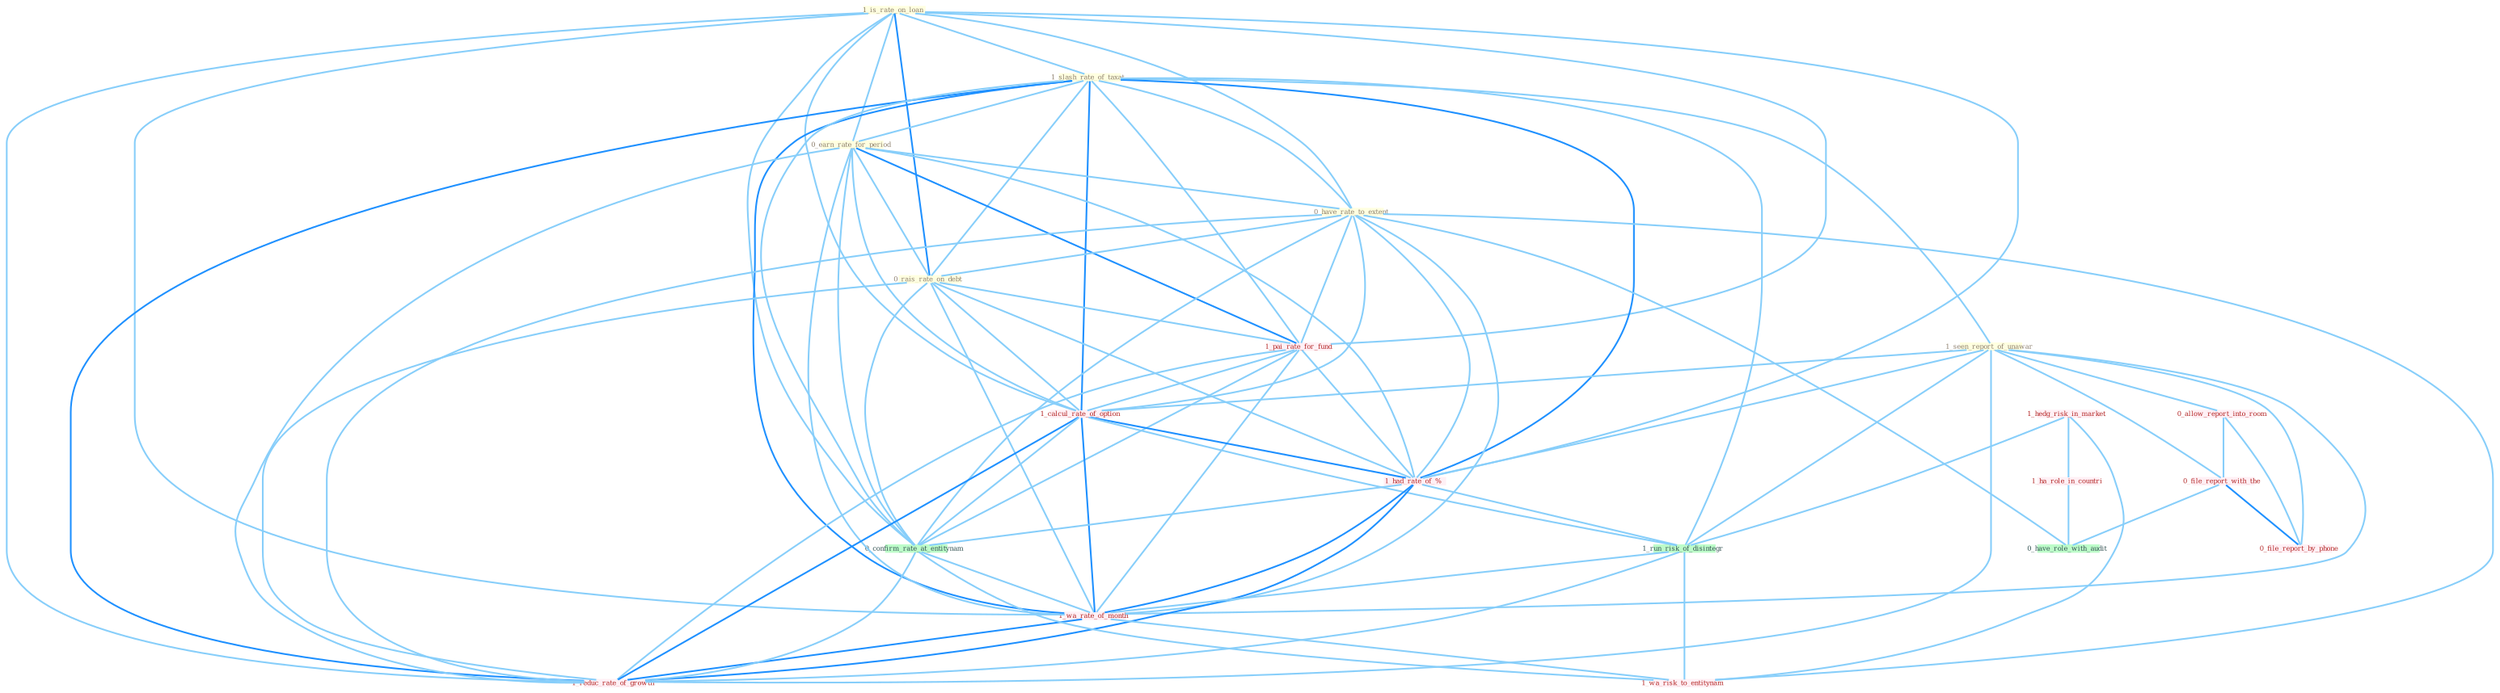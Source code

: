 Graph G{ 
    node
    [shape=polygon,style=filled,width=.5,height=.06,color="#BDFCC9",fixedsize=true,fontsize=4,
    fontcolor="#2f4f4f"];
    {node
    [color="#ffffe0", fontcolor="#8b7d6b"] "1_is_rate_on_loan " "1_slash_rate_of_taxat " "0_earn_rate_for_period " "0_have_rate_to_extent " "0_rais_rate_on_debt " "1_seen_report_of_unawar "}
{node [color="#fff0f5", fontcolor="#b22222"] "1_pai_rate_for_fund " "0_allow_report_into_room " "1_hedg_risk_in_market " "1_ha_role_in_countri " "0_file_report_with_the " "1_calcul_rate_of_option " "1_had_rate_of_% " "0_file_report_by_phone " "1_wa_rate_of_month " "1_wa_risk_to_entitynam " "1_reduc_rate_of_growth "}
edge [color="#B0E2FF"];

	"1_is_rate_on_loan " -- "1_slash_rate_of_taxat " [w="1", color="#87cefa" ];
	"1_is_rate_on_loan " -- "0_earn_rate_for_period " [w="1", color="#87cefa" ];
	"1_is_rate_on_loan " -- "0_have_rate_to_extent " [w="1", color="#87cefa" ];
	"1_is_rate_on_loan " -- "0_rais_rate_on_debt " [w="2", color="#1e90ff" , len=0.8];
	"1_is_rate_on_loan " -- "1_pai_rate_for_fund " [w="1", color="#87cefa" ];
	"1_is_rate_on_loan " -- "1_calcul_rate_of_option " [w="1", color="#87cefa" ];
	"1_is_rate_on_loan " -- "1_had_rate_of_% " [w="1", color="#87cefa" ];
	"1_is_rate_on_loan " -- "0_confirm_rate_at_entitynam " [w="1", color="#87cefa" ];
	"1_is_rate_on_loan " -- "1_wa_rate_of_month " [w="1", color="#87cefa" ];
	"1_is_rate_on_loan " -- "1_reduc_rate_of_growth " [w="1", color="#87cefa" ];
	"1_slash_rate_of_taxat " -- "0_earn_rate_for_period " [w="1", color="#87cefa" ];
	"1_slash_rate_of_taxat " -- "0_have_rate_to_extent " [w="1", color="#87cefa" ];
	"1_slash_rate_of_taxat " -- "0_rais_rate_on_debt " [w="1", color="#87cefa" ];
	"1_slash_rate_of_taxat " -- "1_seen_report_of_unawar " [w="1", color="#87cefa" ];
	"1_slash_rate_of_taxat " -- "1_pai_rate_for_fund " [w="1", color="#87cefa" ];
	"1_slash_rate_of_taxat " -- "1_calcul_rate_of_option " [w="2", color="#1e90ff" , len=0.8];
	"1_slash_rate_of_taxat " -- "1_had_rate_of_% " [w="2", color="#1e90ff" , len=0.8];
	"1_slash_rate_of_taxat " -- "0_confirm_rate_at_entitynam " [w="1", color="#87cefa" ];
	"1_slash_rate_of_taxat " -- "1_run_risk_of_disintegr " [w="1", color="#87cefa" ];
	"1_slash_rate_of_taxat " -- "1_wa_rate_of_month " [w="2", color="#1e90ff" , len=0.8];
	"1_slash_rate_of_taxat " -- "1_reduc_rate_of_growth " [w="2", color="#1e90ff" , len=0.8];
	"0_earn_rate_for_period " -- "0_have_rate_to_extent " [w="1", color="#87cefa" ];
	"0_earn_rate_for_period " -- "0_rais_rate_on_debt " [w="1", color="#87cefa" ];
	"0_earn_rate_for_period " -- "1_pai_rate_for_fund " [w="2", color="#1e90ff" , len=0.8];
	"0_earn_rate_for_period " -- "1_calcul_rate_of_option " [w="1", color="#87cefa" ];
	"0_earn_rate_for_period " -- "1_had_rate_of_% " [w="1", color="#87cefa" ];
	"0_earn_rate_for_period " -- "0_confirm_rate_at_entitynam " [w="1", color="#87cefa" ];
	"0_earn_rate_for_period " -- "1_wa_rate_of_month " [w="1", color="#87cefa" ];
	"0_earn_rate_for_period " -- "1_reduc_rate_of_growth " [w="1", color="#87cefa" ];
	"0_have_rate_to_extent " -- "0_rais_rate_on_debt " [w="1", color="#87cefa" ];
	"0_have_rate_to_extent " -- "1_pai_rate_for_fund " [w="1", color="#87cefa" ];
	"0_have_rate_to_extent " -- "1_calcul_rate_of_option " [w="1", color="#87cefa" ];
	"0_have_rate_to_extent " -- "1_had_rate_of_% " [w="1", color="#87cefa" ];
	"0_have_rate_to_extent " -- "0_confirm_rate_at_entitynam " [w="1", color="#87cefa" ];
	"0_have_rate_to_extent " -- "0_have_role_with_audit " [w="1", color="#87cefa" ];
	"0_have_rate_to_extent " -- "1_wa_rate_of_month " [w="1", color="#87cefa" ];
	"0_have_rate_to_extent " -- "1_wa_risk_to_entitynam " [w="1", color="#87cefa" ];
	"0_have_rate_to_extent " -- "1_reduc_rate_of_growth " [w="1", color="#87cefa" ];
	"0_rais_rate_on_debt " -- "1_pai_rate_for_fund " [w="1", color="#87cefa" ];
	"0_rais_rate_on_debt " -- "1_calcul_rate_of_option " [w="1", color="#87cefa" ];
	"0_rais_rate_on_debt " -- "1_had_rate_of_% " [w="1", color="#87cefa" ];
	"0_rais_rate_on_debt " -- "0_confirm_rate_at_entitynam " [w="1", color="#87cefa" ];
	"0_rais_rate_on_debt " -- "1_wa_rate_of_month " [w="1", color="#87cefa" ];
	"0_rais_rate_on_debt " -- "1_reduc_rate_of_growth " [w="1", color="#87cefa" ];
	"1_seen_report_of_unawar " -- "0_allow_report_into_room " [w="1", color="#87cefa" ];
	"1_seen_report_of_unawar " -- "0_file_report_with_the " [w="1", color="#87cefa" ];
	"1_seen_report_of_unawar " -- "1_calcul_rate_of_option " [w="1", color="#87cefa" ];
	"1_seen_report_of_unawar " -- "1_had_rate_of_% " [w="1", color="#87cefa" ];
	"1_seen_report_of_unawar " -- "0_file_report_by_phone " [w="1", color="#87cefa" ];
	"1_seen_report_of_unawar " -- "1_run_risk_of_disintegr " [w="1", color="#87cefa" ];
	"1_seen_report_of_unawar " -- "1_wa_rate_of_month " [w="1", color="#87cefa" ];
	"1_seen_report_of_unawar " -- "1_reduc_rate_of_growth " [w="1", color="#87cefa" ];
	"1_pai_rate_for_fund " -- "1_calcul_rate_of_option " [w="1", color="#87cefa" ];
	"1_pai_rate_for_fund " -- "1_had_rate_of_% " [w="1", color="#87cefa" ];
	"1_pai_rate_for_fund " -- "0_confirm_rate_at_entitynam " [w="1", color="#87cefa" ];
	"1_pai_rate_for_fund " -- "1_wa_rate_of_month " [w="1", color="#87cefa" ];
	"1_pai_rate_for_fund " -- "1_reduc_rate_of_growth " [w="1", color="#87cefa" ];
	"0_allow_report_into_room " -- "0_file_report_with_the " [w="1", color="#87cefa" ];
	"0_allow_report_into_room " -- "0_file_report_by_phone " [w="1", color="#87cefa" ];
	"1_hedg_risk_in_market " -- "1_ha_role_in_countri " [w="1", color="#87cefa" ];
	"1_hedg_risk_in_market " -- "1_run_risk_of_disintegr " [w="1", color="#87cefa" ];
	"1_hedg_risk_in_market " -- "1_wa_risk_to_entitynam " [w="1", color="#87cefa" ];
	"1_ha_role_in_countri " -- "0_have_role_with_audit " [w="1", color="#87cefa" ];
	"0_file_report_with_the " -- "0_file_report_by_phone " [w="2", color="#1e90ff" , len=0.8];
	"0_file_report_with_the " -- "0_have_role_with_audit " [w="1", color="#87cefa" ];
	"1_calcul_rate_of_option " -- "1_had_rate_of_% " [w="2", color="#1e90ff" , len=0.8];
	"1_calcul_rate_of_option " -- "0_confirm_rate_at_entitynam " [w="1", color="#87cefa" ];
	"1_calcul_rate_of_option " -- "1_run_risk_of_disintegr " [w="1", color="#87cefa" ];
	"1_calcul_rate_of_option " -- "1_wa_rate_of_month " [w="2", color="#1e90ff" , len=0.8];
	"1_calcul_rate_of_option " -- "1_reduc_rate_of_growth " [w="2", color="#1e90ff" , len=0.8];
	"1_had_rate_of_% " -- "0_confirm_rate_at_entitynam " [w="1", color="#87cefa" ];
	"1_had_rate_of_% " -- "1_run_risk_of_disintegr " [w="1", color="#87cefa" ];
	"1_had_rate_of_% " -- "1_wa_rate_of_month " [w="2", color="#1e90ff" , len=0.8];
	"1_had_rate_of_% " -- "1_reduc_rate_of_growth " [w="2", color="#1e90ff" , len=0.8];
	"0_confirm_rate_at_entitynam " -- "1_wa_rate_of_month " [w="1", color="#87cefa" ];
	"0_confirm_rate_at_entitynam " -- "1_wa_risk_to_entitynam " [w="1", color="#87cefa" ];
	"0_confirm_rate_at_entitynam " -- "1_reduc_rate_of_growth " [w="1", color="#87cefa" ];
	"1_run_risk_of_disintegr " -- "1_wa_rate_of_month " [w="1", color="#87cefa" ];
	"1_run_risk_of_disintegr " -- "1_wa_risk_to_entitynam " [w="1", color="#87cefa" ];
	"1_run_risk_of_disintegr " -- "1_reduc_rate_of_growth " [w="1", color="#87cefa" ];
	"1_wa_rate_of_month " -- "1_wa_risk_to_entitynam " [w="1", color="#87cefa" ];
	"1_wa_rate_of_month " -- "1_reduc_rate_of_growth " [w="2", color="#1e90ff" , len=0.8];
}